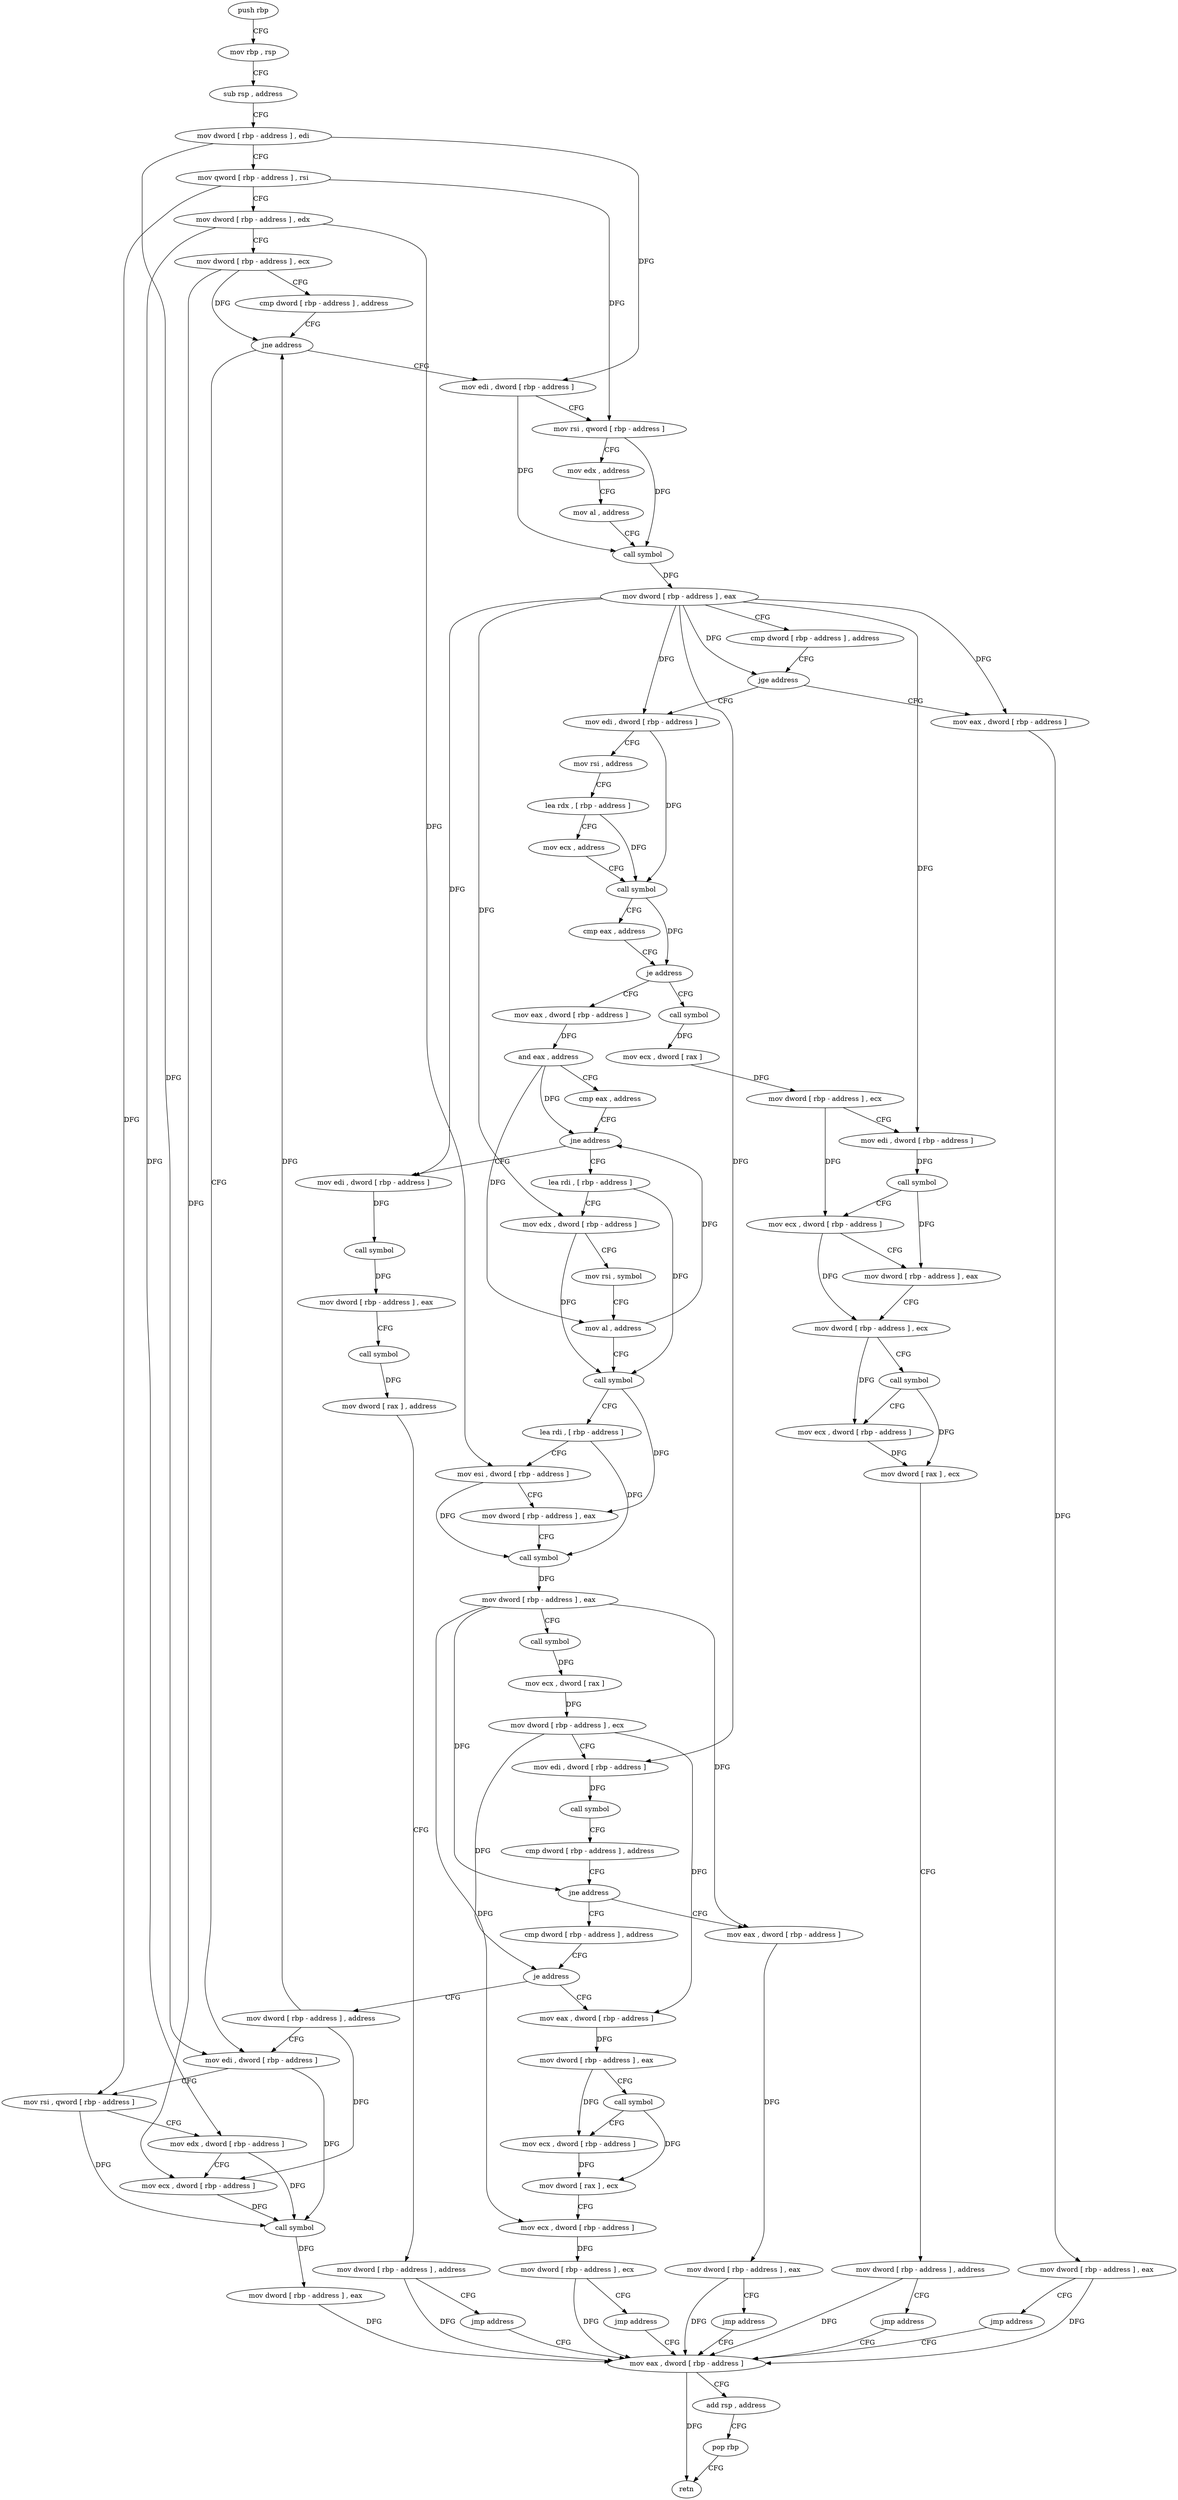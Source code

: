digraph "func" {
"4254624" [label = "push rbp" ]
"4254625" [label = "mov rbp , rsp" ]
"4254628" [label = "sub rsp , address" ]
"4254635" [label = "mov dword [ rbp - address ] , edi" ]
"4254638" [label = "mov qword [ rbp - address ] , rsi" ]
"4254642" [label = "mov dword [ rbp - address ] , edx" ]
"4254645" [label = "mov dword [ rbp - address ] , ecx" ]
"4254648" [label = "cmp dword [ rbp - address ] , address" ]
"4254655" [label = "jne address" ]
"4255051" [label = "mov edi , dword [ rbp - address ]" ]
"4254661" [label = "mov edi , dword [ rbp - address ]" ]
"4255054" [label = "mov rsi , qword [ rbp - address ]" ]
"4255058" [label = "mov edx , dword [ rbp - address ]" ]
"4255061" [label = "mov ecx , dword [ rbp - address ]" ]
"4255064" [label = "call symbol" ]
"4255069" [label = "mov dword [ rbp - address ] , eax" ]
"4255072" [label = "mov eax , dword [ rbp - address ]" ]
"4254664" [label = "mov rsi , qword [ rbp - address ]" ]
"4254668" [label = "mov edx , address" ]
"4254673" [label = "mov al , address" ]
"4254675" [label = "call symbol" ]
"4254680" [label = "mov dword [ rbp - address ] , eax" ]
"4254686" [label = "cmp dword [ rbp - address ] , address" ]
"4254693" [label = "jge address" ]
"4254713" [label = "mov edi , dword [ rbp - address ]" ]
"4254699" [label = "mov eax , dword [ rbp - address ]" ]
"4254719" [label = "mov rsi , address" ]
"4254729" [label = "lea rdx , [ rbp - address ]" ]
"4254736" [label = "mov ecx , address" ]
"4254741" [label = "call symbol" ]
"4254746" [label = "cmp eax , address" ]
"4254749" [label = "je address" ]
"4254822" [label = "mov eax , dword [ rbp - address ]" ]
"4254755" [label = "call symbol" ]
"4254705" [label = "mov dword [ rbp - address ] , eax" ]
"4254708" [label = "jmp address" ]
"4254828" [label = "and eax , address" ]
"4254833" [label = "cmp eax , address" ]
"4254838" [label = "jne address" ]
"4254884" [label = "lea rdi , [ rbp - address ]" ]
"4254844" [label = "mov edi , dword [ rbp - address ]" ]
"4254760" [label = "mov ecx , dword [ rax ]" ]
"4254762" [label = "mov dword [ rbp - address ] , ecx" ]
"4254768" [label = "mov edi , dword [ rbp - address ]" ]
"4254774" [label = "call symbol" ]
"4254779" [label = "mov ecx , dword [ rbp - address ]" ]
"4254785" [label = "mov dword [ rbp - address ] , eax" ]
"4254791" [label = "mov dword [ rbp - address ] , ecx" ]
"4254797" [label = "call symbol" ]
"4254802" [label = "mov ecx , dword [ rbp - address ]" ]
"4254808" [label = "mov dword [ rax ] , ecx" ]
"4254810" [label = "mov dword [ rbp - address ] , address" ]
"4254817" [label = "jmp address" ]
"4255075" [label = "add rsp , address" ]
"4255082" [label = "pop rbp" ]
"4255083" [label = "retn" ]
"4254891" [label = "mov edx , dword [ rbp - address ]" ]
"4254897" [label = "mov rsi , symbol" ]
"4254907" [label = "mov al , address" ]
"4254909" [label = "call symbol" ]
"4254914" [label = "lea rdi , [ rbp - address ]" ]
"4254921" [label = "mov esi , dword [ rbp - address ]" ]
"4254924" [label = "mov dword [ rbp - address ] , eax" ]
"4254930" [label = "call symbol" ]
"4254935" [label = "mov dword [ rbp - address ] , eax" ]
"4254941" [label = "call symbol" ]
"4254946" [label = "mov ecx , dword [ rax ]" ]
"4254948" [label = "mov dword [ rbp - address ] , ecx" ]
"4254954" [label = "mov edi , dword [ rbp - address ]" ]
"4254960" [label = "call symbol" ]
"4254965" [label = "cmp dword [ rbp - address ] , address" ]
"4254972" [label = "jne address" ]
"4254992" [label = "cmp dword [ rbp - address ] , address" ]
"4254978" [label = "mov eax , dword [ rbp - address ]" ]
"4254850" [label = "call symbol" ]
"4254855" [label = "mov dword [ rbp - address ] , eax" ]
"4254861" [label = "call symbol" ]
"4254866" [label = "mov dword [ rax ] , address" ]
"4254872" [label = "mov dword [ rbp - address ] , address" ]
"4254879" [label = "jmp address" ]
"4254999" [label = "je address" ]
"4255044" [label = "mov dword [ rbp - address ] , address" ]
"4255005" [label = "mov eax , dword [ rbp - address ]" ]
"4254984" [label = "mov dword [ rbp - address ] , eax" ]
"4254987" [label = "jmp address" ]
"4255011" [label = "mov dword [ rbp - address ] , eax" ]
"4255017" [label = "call symbol" ]
"4255022" [label = "mov ecx , dword [ rbp - address ]" ]
"4255028" [label = "mov dword [ rax ] , ecx" ]
"4255030" [label = "mov ecx , dword [ rbp - address ]" ]
"4255036" [label = "mov dword [ rbp - address ] , ecx" ]
"4255039" [label = "jmp address" ]
"4254624" -> "4254625" [ label = "CFG" ]
"4254625" -> "4254628" [ label = "CFG" ]
"4254628" -> "4254635" [ label = "CFG" ]
"4254635" -> "4254638" [ label = "CFG" ]
"4254635" -> "4255051" [ label = "DFG" ]
"4254635" -> "4254661" [ label = "DFG" ]
"4254638" -> "4254642" [ label = "CFG" ]
"4254638" -> "4255054" [ label = "DFG" ]
"4254638" -> "4254664" [ label = "DFG" ]
"4254642" -> "4254645" [ label = "CFG" ]
"4254642" -> "4255058" [ label = "DFG" ]
"4254642" -> "4254921" [ label = "DFG" ]
"4254645" -> "4254648" [ label = "CFG" ]
"4254645" -> "4254655" [ label = "DFG" ]
"4254645" -> "4255061" [ label = "DFG" ]
"4254648" -> "4254655" [ label = "CFG" ]
"4254655" -> "4255051" [ label = "CFG" ]
"4254655" -> "4254661" [ label = "CFG" ]
"4255051" -> "4255054" [ label = "CFG" ]
"4255051" -> "4255064" [ label = "DFG" ]
"4254661" -> "4254664" [ label = "CFG" ]
"4254661" -> "4254675" [ label = "DFG" ]
"4255054" -> "4255058" [ label = "CFG" ]
"4255054" -> "4255064" [ label = "DFG" ]
"4255058" -> "4255061" [ label = "CFG" ]
"4255058" -> "4255064" [ label = "DFG" ]
"4255061" -> "4255064" [ label = "DFG" ]
"4255064" -> "4255069" [ label = "DFG" ]
"4255069" -> "4255072" [ label = "DFG" ]
"4255072" -> "4255075" [ label = "CFG" ]
"4255072" -> "4255083" [ label = "DFG" ]
"4254664" -> "4254668" [ label = "CFG" ]
"4254664" -> "4254675" [ label = "DFG" ]
"4254668" -> "4254673" [ label = "CFG" ]
"4254673" -> "4254675" [ label = "CFG" ]
"4254675" -> "4254680" [ label = "DFG" ]
"4254680" -> "4254686" [ label = "CFG" ]
"4254680" -> "4254693" [ label = "DFG" ]
"4254680" -> "4254713" [ label = "DFG" ]
"4254680" -> "4254699" [ label = "DFG" ]
"4254680" -> "4254768" [ label = "DFG" ]
"4254680" -> "4254891" [ label = "DFG" ]
"4254680" -> "4254954" [ label = "DFG" ]
"4254680" -> "4254844" [ label = "DFG" ]
"4254686" -> "4254693" [ label = "CFG" ]
"4254693" -> "4254713" [ label = "CFG" ]
"4254693" -> "4254699" [ label = "CFG" ]
"4254713" -> "4254719" [ label = "CFG" ]
"4254713" -> "4254741" [ label = "DFG" ]
"4254699" -> "4254705" [ label = "DFG" ]
"4254719" -> "4254729" [ label = "CFG" ]
"4254729" -> "4254736" [ label = "CFG" ]
"4254729" -> "4254741" [ label = "DFG" ]
"4254736" -> "4254741" [ label = "CFG" ]
"4254741" -> "4254746" [ label = "CFG" ]
"4254741" -> "4254749" [ label = "DFG" ]
"4254746" -> "4254749" [ label = "CFG" ]
"4254749" -> "4254822" [ label = "CFG" ]
"4254749" -> "4254755" [ label = "CFG" ]
"4254822" -> "4254828" [ label = "DFG" ]
"4254755" -> "4254760" [ label = "DFG" ]
"4254705" -> "4254708" [ label = "CFG" ]
"4254705" -> "4255072" [ label = "DFG" ]
"4254708" -> "4255072" [ label = "CFG" ]
"4254828" -> "4254833" [ label = "CFG" ]
"4254828" -> "4254838" [ label = "DFG" ]
"4254828" -> "4254907" [ label = "DFG" ]
"4254833" -> "4254838" [ label = "CFG" ]
"4254838" -> "4254884" [ label = "CFG" ]
"4254838" -> "4254844" [ label = "CFG" ]
"4254884" -> "4254891" [ label = "CFG" ]
"4254884" -> "4254909" [ label = "DFG" ]
"4254844" -> "4254850" [ label = "DFG" ]
"4254760" -> "4254762" [ label = "DFG" ]
"4254762" -> "4254768" [ label = "CFG" ]
"4254762" -> "4254779" [ label = "DFG" ]
"4254768" -> "4254774" [ label = "DFG" ]
"4254774" -> "4254779" [ label = "CFG" ]
"4254774" -> "4254785" [ label = "DFG" ]
"4254779" -> "4254785" [ label = "CFG" ]
"4254779" -> "4254791" [ label = "DFG" ]
"4254785" -> "4254791" [ label = "CFG" ]
"4254791" -> "4254797" [ label = "CFG" ]
"4254791" -> "4254802" [ label = "DFG" ]
"4254797" -> "4254802" [ label = "CFG" ]
"4254797" -> "4254808" [ label = "DFG" ]
"4254802" -> "4254808" [ label = "DFG" ]
"4254808" -> "4254810" [ label = "CFG" ]
"4254810" -> "4254817" [ label = "CFG" ]
"4254810" -> "4255072" [ label = "DFG" ]
"4254817" -> "4255072" [ label = "CFG" ]
"4255075" -> "4255082" [ label = "CFG" ]
"4255082" -> "4255083" [ label = "CFG" ]
"4254891" -> "4254897" [ label = "CFG" ]
"4254891" -> "4254909" [ label = "DFG" ]
"4254897" -> "4254907" [ label = "CFG" ]
"4254907" -> "4254909" [ label = "CFG" ]
"4254907" -> "4254838" [ label = "DFG" ]
"4254909" -> "4254914" [ label = "CFG" ]
"4254909" -> "4254924" [ label = "DFG" ]
"4254914" -> "4254921" [ label = "CFG" ]
"4254914" -> "4254930" [ label = "DFG" ]
"4254921" -> "4254924" [ label = "CFG" ]
"4254921" -> "4254930" [ label = "DFG" ]
"4254924" -> "4254930" [ label = "CFG" ]
"4254930" -> "4254935" [ label = "DFG" ]
"4254935" -> "4254941" [ label = "CFG" ]
"4254935" -> "4254972" [ label = "DFG" ]
"4254935" -> "4254978" [ label = "DFG" ]
"4254935" -> "4255030" [ label = "DFG" ]
"4254941" -> "4254946" [ label = "DFG" ]
"4254946" -> "4254948" [ label = "DFG" ]
"4254948" -> "4254954" [ label = "CFG" ]
"4254948" -> "4254999" [ label = "DFG" ]
"4254948" -> "4255005" [ label = "DFG" ]
"4254954" -> "4254960" [ label = "DFG" ]
"4254960" -> "4254965" [ label = "CFG" ]
"4254965" -> "4254972" [ label = "CFG" ]
"4254972" -> "4254992" [ label = "CFG" ]
"4254972" -> "4254978" [ label = "CFG" ]
"4254992" -> "4254999" [ label = "CFG" ]
"4254978" -> "4254984" [ label = "DFG" ]
"4254850" -> "4254855" [ label = "DFG" ]
"4254855" -> "4254861" [ label = "CFG" ]
"4254861" -> "4254866" [ label = "DFG" ]
"4254866" -> "4254872" [ label = "CFG" ]
"4254872" -> "4254879" [ label = "CFG" ]
"4254872" -> "4255072" [ label = "DFG" ]
"4254879" -> "4255072" [ label = "CFG" ]
"4254999" -> "4255044" [ label = "CFG" ]
"4254999" -> "4255005" [ label = "CFG" ]
"4255044" -> "4255051" [ label = "CFG" ]
"4255044" -> "4254655" [ label = "DFG" ]
"4255044" -> "4255061" [ label = "DFG" ]
"4255005" -> "4255011" [ label = "DFG" ]
"4254984" -> "4254987" [ label = "CFG" ]
"4254984" -> "4255072" [ label = "DFG" ]
"4254987" -> "4255072" [ label = "CFG" ]
"4255011" -> "4255017" [ label = "CFG" ]
"4255011" -> "4255022" [ label = "DFG" ]
"4255017" -> "4255022" [ label = "CFG" ]
"4255017" -> "4255028" [ label = "DFG" ]
"4255022" -> "4255028" [ label = "DFG" ]
"4255028" -> "4255030" [ label = "CFG" ]
"4255030" -> "4255036" [ label = "DFG" ]
"4255036" -> "4255039" [ label = "CFG" ]
"4255036" -> "4255072" [ label = "DFG" ]
"4255039" -> "4255072" [ label = "CFG" ]
}

